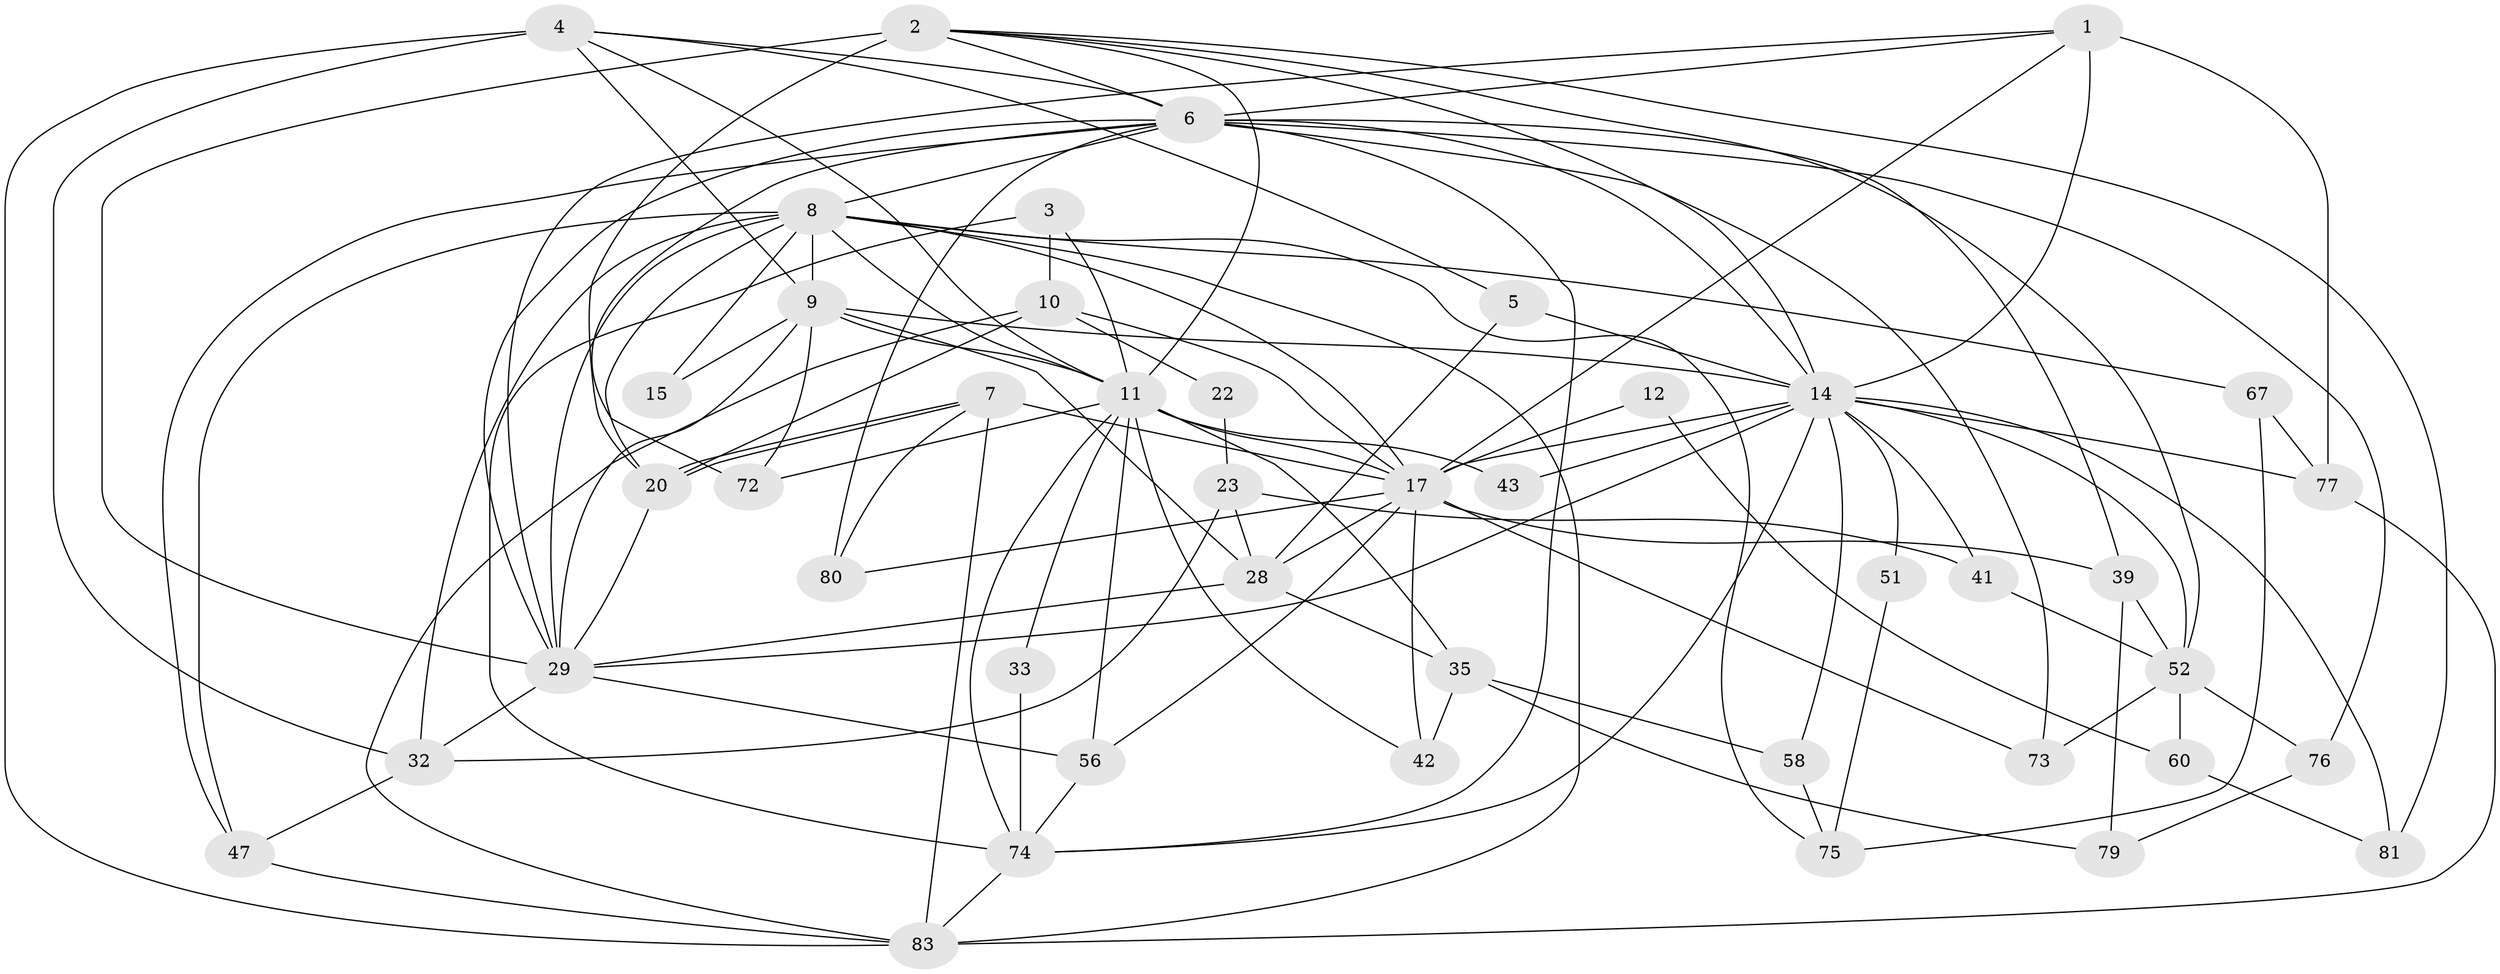 // original degree distribution, {3: 0.29545454545454547, 7: 0.045454545454545456, 2: 0.11363636363636363, 4: 0.2727272727272727, 5: 0.1590909090909091, 6: 0.11363636363636363}
// Generated by graph-tools (version 1.1) at 2025/18/03/04/25 18:18:55]
// undirected, 44 vertices, 115 edges
graph export_dot {
graph [start="1"]
  node [color=gray90,style=filled];
  1 [super="+44"];
  2 [super="+13+30"];
  3;
  4 [super="+66+69"];
  5;
  6 [super="+19"];
  7;
  8 [super="+18+82"];
  9 [super="+49+57"];
  10 [super="+62"];
  11 [super="+31+16+27"];
  12;
  14 [super="+25+36+24"];
  15;
  17 [super="+48+63"];
  20 [super="+21"];
  22;
  23;
  28 [super="+71"];
  29 [super="+46"];
  32 [super="+38"];
  33;
  35 [super="+68+50"];
  39;
  41;
  42 [super="+70"];
  43;
  47;
  51;
  52 [super="+59"];
  56;
  58;
  60 [super="+84"];
  67;
  72;
  73;
  74 [super="+78"];
  75;
  76;
  77;
  79;
  80;
  81;
  83 [super="+87"];
  1 -- 77;
  1 -- 17;
  1 -- 14 [weight=2];
  1 -- 29;
  1 -- 6;
  2 -- 20;
  2 -- 81;
  2 -- 11;
  2 -- 14;
  2 -- 29 [weight=4];
  2 -- 52;
  2 -- 6;
  3 -- 10;
  3 -- 74;
  3 -- 11;
  4 -- 32;
  4 -- 83;
  4 -- 11;
  4 -- 5;
  4 -- 9;
  4 -- 6;
  5 -- 28;
  5 -- 14;
  6 -- 74;
  6 -- 29;
  6 -- 14 [weight=2];
  6 -- 39;
  6 -- 8;
  6 -- 72;
  6 -- 73;
  6 -- 76;
  6 -- 47;
  6 -- 80;
  7 -- 80;
  7 -- 20;
  7 -- 20;
  7 -- 83;
  7 -- 17;
  8 -- 20;
  8 -- 9 [weight=3];
  8 -- 11;
  8 -- 75;
  8 -- 29;
  8 -- 17;
  8 -- 83;
  8 -- 32;
  8 -- 67;
  8 -- 15;
  8 -- 47;
  9 -- 72;
  9 -- 28 [weight=2];
  9 -- 11;
  9 -- 15;
  9 -- 29;
  9 -- 14 [weight=2];
  10 -- 20;
  10 -- 22;
  10 -- 17;
  10 -- 83;
  11 -- 33;
  11 -- 35;
  11 -- 72;
  11 -- 56;
  11 -- 42;
  11 -- 43;
  11 -- 17;
  11 -- 74;
  12 -- 17 [weight=2];
  12 -- 60;
  14 -- 43;
  14 -- 58;
  14 -- 77;
  14 -- 51;
  14 -- 52;
  14 -- 29 [weight=2];
  14 -- 17;
  14 -- 81;
  14 -- 74;
  14 -- 41;
  17 -- 28;
  17 -- 42;
  17 -- 80;
  17 -- 56 [weight=2];
  17 -- 39;
  17 -- 73;
  20 -- 29;
  22 -- 23;
  23 -- 41;
  23 -- 28;
  23 -- 32;
  28 -- 29;
  28 -- 35;
  29 -- 32;
  29 -- 56;
  32 -- 47;
  33 -- 74;
  35 -- 58;
  35 -- 42 [weight=2];
  35 -- 79;
  39 -- 79;
  39 -- 52;
  41 -- 52;
  47 -- 83;
  51 -- 75;
  52 -- 73;
  52 -- 60;
  52 -- 76;
  56 -- 74;
  58 -- 75;
  60 -- 81;
  67 -- 77;
  67 -- 75;
  74 -- 83;
  76 -- 79;
  77 -- 83;
}
